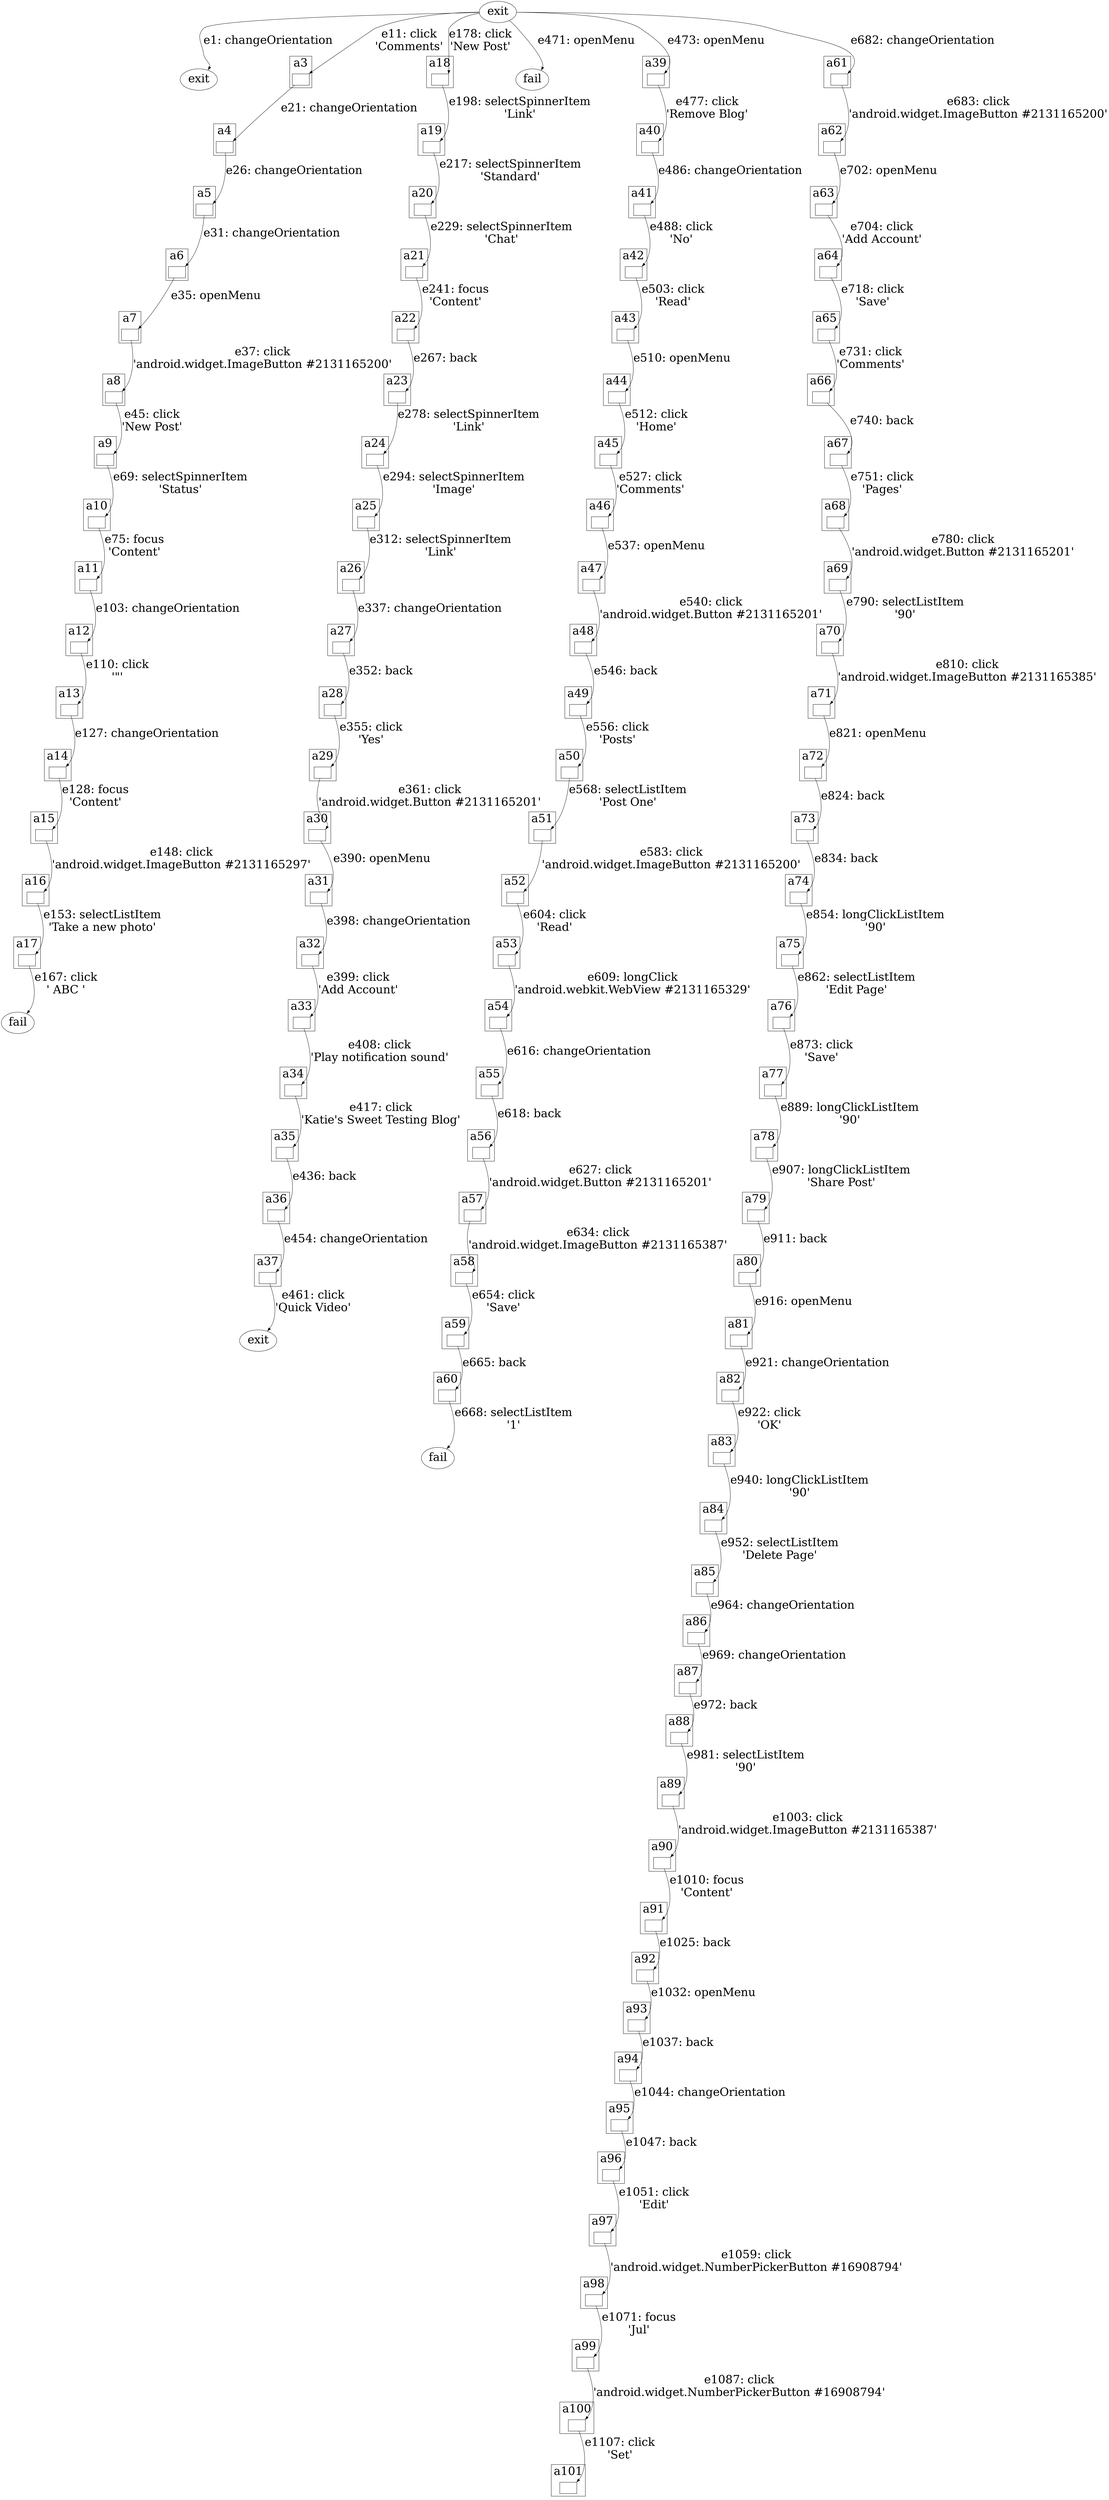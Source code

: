 digraph GuiTree {

	graph [nodesep=1, fontsize=36];
	node [fontsize=36];
	edge [fontsize=36, headport=ne];

## Edges

	a1 -> a2 [label="e1: changeOrientation"];
	a1 -> a3 [label="e11: click\n'Comments'"];
	a3 -> a4 [label="e21: changeOrientation"];
	a4 -> a5 [label="e26: changeOrientation"];
	a5 -> a6 [label="e31: changeOrientation"];
	a6 -> a7 [label="e35: openMenu"];
	a7 -> a8 [label="e37: click\n'android.widget.ImageButton #2131165200'"];
	a8 -> a9 [label="e45: click\n'New Post'"];
	a9 -> a10 [label="e69: selectSpinnerItem\n'Status'"];
	a10 -> a11 [label="e75: focus\n'Content'"];
	a11 -> a12 [label="e103: changeOrientation"];
	a12 -> a13 [label="e110: click\n'\"'"];
	a13 -> a14 [label="e127: changeOrientation"];
	a14 -> a15 [label="e128: focus\n'Content'"];
	a15 -> a16 [label="e148: click\n'android.widget.ImageButton #2131165297'"];
	a16 -> a17 [label="e153: selectListItem\n'Take a new photo'"];
	a17 -> f0 [label="e167: click\n' ABC '"];
	a1 -> a18 [label="e178: click\n'New Post'"];
	a18 -> a19 [label="e198: selectSpinnerItem\n'Link'"];
	a19 -> a20 [label="e217: selectSpinnerItem\n'Standard'"];
	a20 -> a21 [label="e229: selectSpinnerItem\n'Chat'"];
	a21 -> a22 [label="e241: focus\n'Content'"];
	a22 -> a23 [label="e267: back"];
	a23 -> a24 [label="e278: selectSpinnerItem\n'Link'"];
	a24 -> a25 [label="e294: selectSpinnerItem\n'Image'"];
	a25 -> a26 [label="e312: selectSpinnerItem\n'Link'"];
	a26 -> a27 [label="e337: changeOrientation"];
	a27 -> a28 [label="e352: back"];
	a28 -> a29 [label="e355: click\n'Yes'"];
	a29 -> a30 [label="e361: click\n'android.widget.Button #2131165201'"];
	a30 -> a31 [label="e390: openMenu"];
	a31 -> a32 [label="e398: changeOrientation"];
	a32 -> a33 [label="e399: click\n'Add Account'"];
	a33 -> a34 [label="e408: click\n'Play notification sound'"];
	a34 -> a35 [label="e417: click\n'Katie's Sweet Testing Blog'"];
	a35 -> a36 [label="e436: back"];
	a36 -> a37 [label="e454: changeOrientation"];
	a37 -> a38 [label="e461: click\n'Quick Video'"];
	a1 -> f1 [label="e471: openMenu"];
	a1 -> a39 [label="e473: openMenu"];
	a39 -> a40 [label="e477: click\n'Remove Blog'"];
	a40 -> a41 [label="e486: changeOrientation"];
	a41 -> a42 [label="e488: click\n'No'"];
	a42 -> a43 [label="e503: click\n'Read'"];
	a43 -> a44 [label="e510: openMenu"];
	a44 -> a45 [label="e512: click\n'Home'"];
	a45 -> a46 [label="e527: click\n'Comments'"];
	a46 -> a47 [label="e537: openMenu"];
	a47 -> a48 [label="e540: click\n'android.widget.Button #2131165201'"];
	a48 -> a49 [label="e546: back"];
	a49 -> a50 [label="e556: click\n'Posts'"];
	a50 -> a51 [label="e568: selectListItem\n'Post One'"];
	a51 -> a52 [label="e583: click\n'android.widget.ImageButton #2131165200'"];
	a52 -> a53 [label="e604: click\n'Read'"];
	a53 -> a54 [label="e609: longClick\n'android.webkit.WebView #2131165329'"];
	a54 -> a55 [label="e616: changeOrientation"];
	a55 -> a56 [label="e618: back"];
	a56 -> a57 [label="e627: click\n'android.widget.Button #2131165201'"];
	a57 -> a58 [label="e634: click\n'android.widget.ImageButton #2131165387'"];
	a58 -> a59 [label="e654: click\n'Save'"];
	a59 -> a60 [label="e665: back"];
	a60 -> f2 [label="e668: selectListItem\n'1'"];
	a1 -> a61 [label="e682: changeOrientation"];
	a61 -> a62 [label="e683: click\n'android.widget.ImageButton #2131165200'"];
	a62 -> a63 [label="e702: openMenu"];
	a63 -> a64 [label="e704: click\n'Add Account'"];
	a64 -> a65 [label="e718: click\n'Save'"];
	a65 -> a66 [label="e731: click\n'Comments'"];
	a66 -> a67 [label="e740: back"];
	a67 -> a68 [label="e751: click\n'Pages'"];
	a68 -> a69 [label="e780: click\n'android.widget.Button #2131165201'"];
	a69 -> a70 [label="e790: selectListItem\n'90'"];
	a70 -> a71 [label="e810: click\n'android.widget.ImageButton #2131165385'"];
	a71 -> a72 [label="e821: openMenu"];
	a72 -> a73 [label="e824: back"];
	a73 -> a74 [label="e834: back"];
	a74 -> a75 [label="e854: longClickListItem\n'90'"];
	a75 -> a76 [label="e862: selectListItem\n'Edit Page'"];
	a76 -> a77 [label="e873: click\n'Save'"];
	a77 -> a78 [label="e889: longClickListItem\n'90'"];
	a78 -> a79 [label="e907: longClickListItem\n'Share Post'"];
	a79 -> a80 [label="e911: back"];
	a80 -> a81 [label="e916: openMenu"];
	a81 -> a82 [label="e921: changeOrientation"];
	a82 -> a83 [label="e922: click\n'OK'"];
	a83 -> a84 [label="e940: longClickListItem\n'90'"];
	a84 -> a85 [label="e952: selectListItem\n'Delete Page'"];
	a85 -> a86 [label="e964: changeOrientation"];
	a86 -> a87 [label="e969: changeOrientation"];
	a87 -> a88 [label="e972: back"];
	a88 -> a89 [label="e981: selectListItem\n'90'"];
	a89 -> a90 [label="e1003: click\n'android.widget.ImageButton #2131165387'"];
	a90 -> a91 [label="e1010: focus\n'Content'"];
	a91 -> a92 [label="e1025: back"];
	a92 -> a93 [label="e1032: openMenu"];
	a93 -> a94 [label="e1037: back"];
	a94 -> a95 [label="e1044: changeOrientation"];
	a95 -> a96 [label="e1047: back"];
	a96 -> a97 [label="e1051: click\n'Edit'"];
	a97 -> a98 [label="e1059: click\n'android.widget.NumberPickerButton #16908794'"];
	a98 -> a99 [label="e1071: focus\n'Jul'"];
	a99 -> a100 [label="e1087: click\n'android.widget.NumberPickerButton #16908794'"];
	a100 -> a101 [label="e1107: click\n'Set'"];

## Nodes

	a1 [label="exit"];

	a2 [label="exit"];

	subgraph cluster_a3{label="a3"; a3};
	a3 [label="", shapefile="a3.jpg"];

	subgraph cluster_a4{label="a4"; a4};
	a4 [label="", shapefile="a4.jpg"];

	subgraph cluster_a5{label="a5"; a5};
	a5 [label="", shapefile="a5.jpg"];

	subgraph cluster_a6{label="a6"; a6};
	a6 [label="", shapefile="a6.jpg"];

	subgraph cluster_a7{label="a7"; a7};
	a7 [label="", shapefile="a7.jpg"];

	subgraph cluster_a8{label="a8"; a8};
	a8 [label="", shapefile="a8.jpg"];

	subgraph cluster_a9{label="a9"; a9};
	a9 [label="", shapefile="a9.jpg"];

	subgraph cluster_a10{label="a10"; a10};
	a10 [label="", shapefile="a10.jpg"];

	subgraph cluster_a11{label="a11"; a11};
	a11 [label="", shapefile="a11.jpg"];

	subgraph cluster_a12{label="a12"; a12};
	a12 [label="", shapefile="a12.jpg"];

	subgraph cluster_a13{label="a13"; a13};
	a13 [label="", shapefile="a13.jpg"];

	subgraph cluster_a14{label="a14"; a14};
	a14 [label="", shapefile="a14.jpg"];

	subgraph cluster_a15{label="a15"; a15};
	a15 [label="", shapefile="a15.jpg"];

	subgraph cluster_a16{label="a16"; a16};
	a16 [label="", shapefile="a16.jpg"];

	subgraph cluster_a17{label="a17"; a17};
	a17 [label="", shapefile="a17.jpg"];

	f0 [label="fail"];

	subgraph cluster_a18{label="a18"; a18};
	a18 [label="", shapefile="a18.jpg"];

	subgraph cluster_a19{label="a19"; a19};
	a19 [label="", shapefile="a19.jpg"];

	subgraph cluster_a20{label="a20"; a20};
	a20 [label="", shapefile="a20.jpg"];

	subgraph cluster_a21{label="a21"; a21};
	a21 [label="", shapefile="a21.jpg"];

	subgraph cluster_a22{label="a22"; a22};
	a22 [label="", shapefile="a22.jpg"];

	subgraph cluster_a23{label="a23"; a23};
	a23 [label="", shapefile="a23.jpg"];

	subgraph cluster_a24{label="a24"; a24};
	a24 [label="", shapefile="a24.jpg"];

	subgraph cluster_a25{label="a25"; a25};
	a25 [label="", shapefile="a25.jpg"];

	subgraph cluster_a26{label="a26"; a26};
	a26 [label="", shapefile="a26.jpg"];

	subgraph cluster_a27{label="a27"; a27};
	a27 [label="", shapefile="a27.jpg"];

	subgraph cluster_a28{label="a28"; a28};
	a28 [label="", shapefile="a28.jpg"];

	subgraph cluster_a29{label="a29"; a29};
	a29 [label="", shapefile="a29.jpg"];

	subgraph cluster_a30{label="a30"; a30};
	a30 [label="", shapefile="a30.jpg"];

	subgraph cluster_a31{label="a31"; a31};
	a31 [label="", shapefile="a31.jpg"];

	subgraph cluster_a32{label="a32"; a32};
	a32 [label="", shapefile="a32.jpg"];

	subgraph cluster_a33{label="a33"; a33};
	a33 [label="", shapefile="a33.jpg"];

	subgraph cluster_a34{label="a34"; a34};
	a34 [label="", shapefile="a34.jpg"];

	subgraph cluster_a35{label="a35"; a35};
	a35 [label="", shapefile="a35.jpg"];

	subgraph cluster_a36{label="a36"; a36};
	a36 [label="", shapefile="a36.jpg"];

	subgraph cluster_a37{label="a37"; a37};
	a37 [label="", shapefile="a37.jpg"];

	a38 [label="exit"];

	f1 [label="fail"];

	subgraph cluster_a39{label="a39"; a39};
	a39 [label="", shapefile="a39.jpg"];

	subgraph cluster_a40{label="a40"; a40};
	a40 [label="", shapefile="a40.jpg"];

	subgraph cluster_a41{label="a41"; a41};
	a41 [label="", shapefile="a41.jpg"];

	subgraph cluster_a42{label="a42"; a42};
	a42 [label="", shapefile="a42.jpg"];

	subgraph cluster_a43{label="a43"; a43};
	a43 [label="", shapefile="a43.jpg"];

	subgraph cluster_a44{label="a44"; a44};
	a44 [label="", shapefile="a44.jpg"];

	subgraph cluster_a45{label="a45"; a45};
	a45 [label="", shapefile="a45.jpg"];

	subgraph cluster_a46{label="a46"; a46};
	a46 [label="", shapefile="a46.jpg"];

	subgraph cluster_a47{label="a47"; a47};
	a47 [label="", shapefile="a47.jpg"];

	subgraph cluster_a48{label="a48"; a48};
	a48 [label="", shapefile="a48.jpg"];

	subgraph cluster_a49{label="a49"; a49};
	a49 [label="", shapefile="a49.jpg"];

	subgraph cluster_a50{label="a50"; a50};
	a50 [label="", shapefile="a50.jpg"];

	subgraph cluster_a51{label="a51"; a51};
	a51 [label="", shapefile="a51.jpg"];

	subgraph cluster_a52{label="a52"; a52};
	a52 [label="", shapefile="a52.jpg"];

	subgraph cluster_a53{label="a53"; a53};
	a53 [label="", shapefile="a53.jpg"];

	subgraph cluster_a54{label="a54"; a54};
	a54 [label="", shapefile="a54.jpg"];

	subgraph cluster_a55{label="a55"; a55};
	a55 [label="", shapefile="a55.jpg"];

	subgraph cluster_a56{label="a56"; a56};
	a56 [label="", shapefile="a56.jpg"];

	subgraph cluster_a57{label="a57"; a57};
	a57 [label="", shapefile="a57.jpg"];

	subgraph cluster_a58{label="a58"; a58};
	a58 [label="", shapefile="a58.jpg"];

	subgraph cluster_a59{label="a59"; a59};
	a59 [label="", shapefile="a59.jpg"];

	subgraph cluster_a60{label="a60"; a60};
	a60 [label="", shapefile="a60.jpg"];

	f2 [label="fail"];

	subgraph cluster_a61{label="a61"; a61};
	a61 [label="", shapefile="a61.jpg"];

	subgraph cluster_a62{label="a62"; a62};
	a62 [label="", shapefile="a62.jpg"];

	subgraph cluster_a63{label="a63"; a63};
	a63 [label="", shapefile="a63.jpg"];

	subgraph cluster_a64{label="a64"; a64};
	a64 [label="", shapefile="a64.jpg"];

	subgraph cluster_a65{label="a65"; a65};
	a65 [label="", shapefile="a65.jpg"];

	subgraph cluster_a66{label="a66"; a66};
	a66 [label="", shapefile="a66.jpg"];

	subgraph cluster_a67{label="a67"; a67};
	a67 [label="", shapefile="a67.jpg"];

	subgraph cluster_a68{label="a68"; a68};
	a68 [label="", shapefile="a68.jpg"];

	subgraph cluster_a69{label="a69"; a69};
	a69 [label="", shapefile="a69.jpg"];

	subgraph cluster_a70{label="a70"; a70};
	a70 [label="", shapefile="a70.jpg"];

	subgraph cluster_a71{label="a71"; a71};
	a71 [label="", shapefile="a71.jpg"];

	subgraph cluster_a72{label="a72"; a72};
	a72 [label="", shapefile="a72.jpg"];

	subgraph cluster_a73{label="a73"; a73};
	a73 [label="", shapefile="a73.jpg"];

	subgraph cluster_a74{label="a74"; a74};
	a74 [label="", shapefile="a74.jpg"];

	subgraph cluster_a75{label="a75"; a75};
	a75 [label="", shapefile="a75.jpg"];

	subgraph cluster_a76{label="a76"; a76};
	a76 [label="", shapefile="a76.jpg"];

	subgraph cluster_a77{label="a77"; a77};
	a77 [label="", shapefile="a77.jpg"];

	subgraph cluster_a78{label="a78"; a78};
	a78 [label="", shapefile="a78.jpg"];

	subgraph cluster_a79{label="a79"; a79};
	a79 [label="", shapefile="a79.jpg"];

	subgraph cluster_a80{label="a80"; a80};
	a80 [label="", shapefile="a80.jpg"];

	subgraph cluster_a81{label="a81"; a81};
	a81 [label="", shapefile="a81.jpg"];

	subgraph cluster_a82{label="a82"; a82};
	a82 [label="", shapefile="a82.jpg"];

	subgraph cluster_a83{label="a83"; a83};
	a83 [label="", shapefile="a83.jpg"];

	subgraph cluster_a84{label="a84"; a84};
	a84 [label="", shapefile="a84.jpg"];

	subgraph cluster_a85{label="a85"; a85};
	a85 [label="", shapefile="a85.jpg"];

	subgraph cluster_a86{label="a86"; a86};
	a86 [label="", shapefile="a86.jpg"];

	subgraph cluster_a87{label="a87"; a87};
	a87 [label="", shapefile="a87.jpg"];

	subgraph cluster_a88{label="a88"; a88};
	a88 [label="", shapefile="a88.jpg"];

	subgraph cluster_a89{label="a89"; a89};
	a89 [label="", shapefile="a89.jpg"];

	subgraph cluster_a90{label="a90"; a90};
	a90 [label="", shapefile="a90.jpg"];

	subgraph cluster_a91{label="a91"; a91};
	a91 [label="", shapefile="a91.jpg"];

	subgraph cluster_a92{label="a92"; a92};
	a92 [label="", shapefile="a92.jpg"];

	subgraph cluster_a93{label="a93"; a93};
	a93 [label="", shapefile="a93.jpg"];

	subgraph cluster_a94{label="a94"; a94};
	a94 [label="", shapefile="a94.jpg"];

	subgraph cluster_a95{label="a95"; a95};
	a95 [label="", shapefile="a95.jpg"];

	subgraph cluster_a96{label="a96"; a96};
	a96 [label="", shapefile="a96.jpg"];

	subgraph cluster_a97{label="a97"; a97};
	a97 [label="", shapefile="a97.jpg"];

	subgraph cluster_a98{label="a98"; a98};
	a98 [label="", shapefile="a98.jpg"];

	subgraph cluster_a99{label="a99"; a99};
	a99 [label="", shapefile="a99.jpg"];

	subgraph cluster_a100{label="a100"; a100};
	a100 [label="", shapefile="a100.jpg"];

	subgraph cluster_a101{label="a101"; a101};
	a101 [label="", shapefile="a101.jpg"];

}
